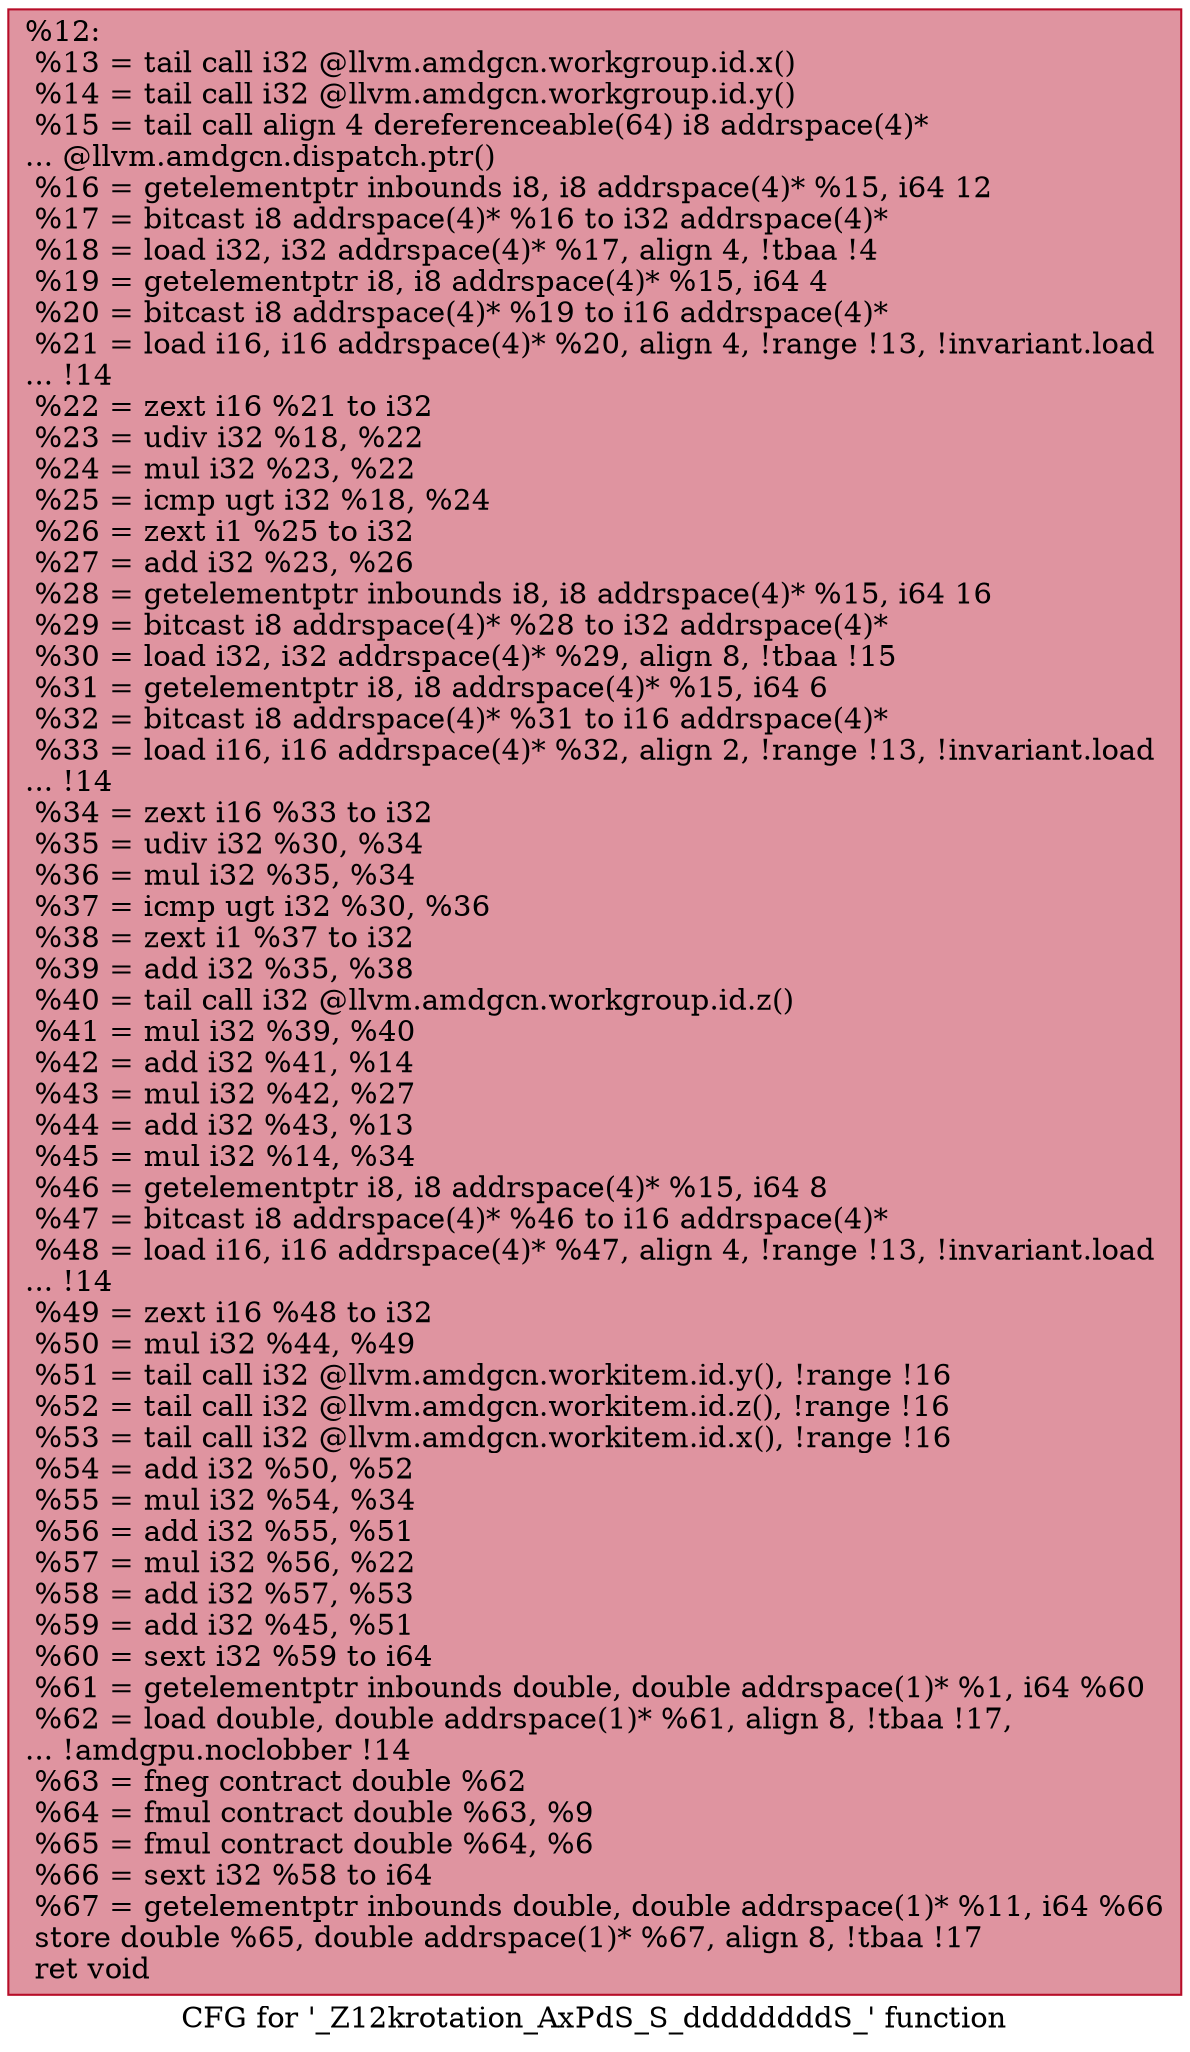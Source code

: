 digraph "CFG for '_Z12krotation_AxPdS_S_ddddddddS_' function" {
	label="CFG for '_Z12krotation_AxPdS_S_ddddddddS_' function";

	Node0x5e98090 [shape=record,color="#b70d28ff", style=filled, fillcolor="#b70d2870",label="{%12:\l  %13 = tail call i32 @llvm.amdgcn.workgroup.id.x()\l  %14 = tail call i32 @llvm.amdgcn.workgroup.id.y()\l  %15 = tail call align 4 dereferenceable(64) i8 addrspace(4)*\l... @llvm.amdgcn.dispatch.ptr()\l  %16 = getelementptr inbounds i8, i8 addrspace(4)* %15, i64 12\l  %17 = bitcast i8 addrspace(4)* %16 to i32 addrspace(4)*\l  %18 = load i32, i32 addrspace(4)* %17, align 4, !tbaa !4\l  %19 = getelementptr i8, i8 addrspace(4)* %15, i64 4\l  %20 = bitcast i8 addrspace(4)* %19 to i16 addrspace(4)*\l  %21 = load i16, i16 addrspace(4)* %20, align 4, !range !13, !invariant.load\l... !14\l  %22 = zext i16 %21 to i32\l  %23 = udiv i32 %18, %22\l  %24 = mul i32 %23, %22\l  %25 = icmp ugt i32 %18, %24\l  %26 = zext i1 %25 to i32\l  %27 = add i32 %23, %26\l  %28 = getelementptr inbounds i8, i8 addrspace(4)* %15, i64 16\l  %29 = bitcast i8 addrspace(4)* %28 to i32 addrspace(4)*\l  %30 = load i32, i32 addrspace(4)* %29, align 8, !tbaa !15\l  %31 = getelementptr i8, i8 addrspace(4)* %15, i64 6\l  %32 = bitcast i8 addrspace(4)* %31 to i16 addrspace(4)*\l  %33 = load i16, i16 addrspace(4)* %32, align 2, !range !13, !invariant.load\l... !14\l  %34 = zext i16 %33 to i32\l  %35 = udiv i32 %30, %34\l  %36 = mul i32 %35, %34\l  %37 = icmp ugt i32 %30, %36\l  %38 = zext i1 %37 to i32\l  %39 = add i32 %35, %38\l  %40 = tail call i32 @llvm.amdgcn.workgroup.id.z()\l  %41 = mul i32 %39, %40\l  %42 = add i32 %41, %14\l  %43 = mul i32 %42, %27\l  %44 = add i32 %43, %13\l  %45 = mul i32 %14, %34\l  %46 = getelementptr i8, i8 addrspace(4)* %15, i64 8\l  %47 = bitcast i8 addrspace(4)* %46 to i16 addrspace(4)*\l  %48 = load i16, i16 addrspace(4)* %47, align 4, !range !13, !invariant.load\l... !14\l  %49 = zext i16 %48 to i32\l  %50 = mul i32 %44, %49\l  %51 = tail call i32 @llvm.amdgcn.workitem.id.y(), !range !16\l  %52 = tail call i32 @llvm.amdgcn.workitem.id.z(), !range !16\l  %53 = tail call i32 @llvm.amdgcn.workitem.id.x(), !range !16\l  %54 = add i32 %50, %52\l  %55 = mul i32 %54, %34\l  %56 = add i32 %55, %51\l  %57 = mul i32 %56, %22\l  %58 = add i32 %57, %53\l  %59 = add i32 %45, %51\l  %60 = sext i32 %59 to i64\l  %61 = getelementptr inbounds double, double addrspace(1)* %1, i64 %60\l  %62 = load double, double addrspace(1)* %61, align 8, !tbaa !17,\l... !amdgpu.noclobber !14\l  %63 = fneg contract double %62\l  %64 = fmul contract double %63, %9\l  %65 = fmul contract double %64, %6\l  %66 = sext i32 %58 to i64\l  %67 = getelementptr inbounds double, double addrspace(1)* %11, i64 %66\l  store double %65, double addrspace(1)* %67, align 8, !tbaa !17\l  ret void\l}"];
}
